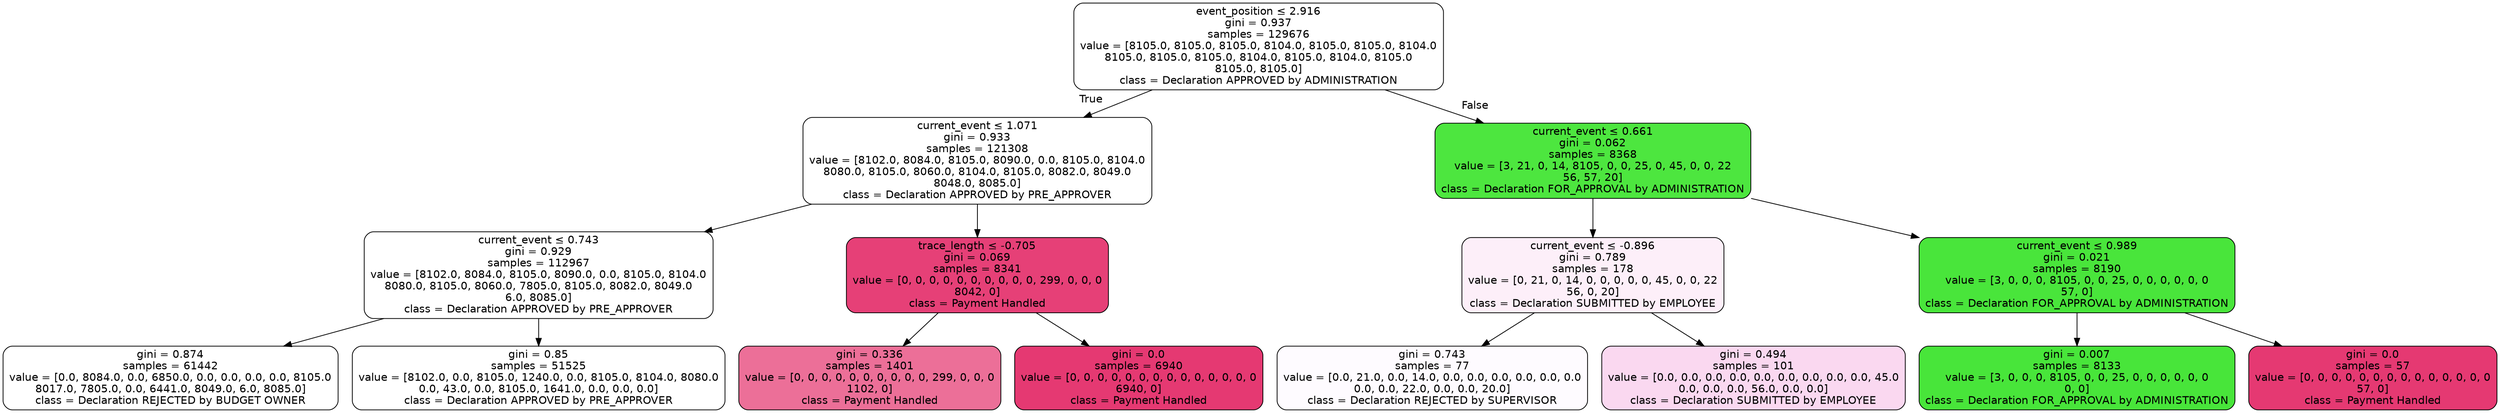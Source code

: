 digraph Tree {
node [shape=box, style="filled, rounded", color="black", fontname="helvetica"] ;
edge [fontname="helvetica"] ;
0 [label=<event_position &le; 2.916<br/>gini = 0.937<br/>samples = 129676<br/>value = [8105.0, 8105.0, 8105.0, 8104.0, 8105.0, 8105.0, 8104.0<br/>8105.0, 8105.0, 8105.0, 8104.0, 8105.0, 8104.0, 8105.0<br/>8105.0, 8105.0]<br/>class = Declaration APPROVED by ADMINISTRATION>, fillcolor="#ffffff"] ;
1 [label=<current_event &le; 1.071<br/>gini = 0.933<br/>samples = 121308<br/>value = [8102.0, 8084.0, 8105.0, 8090.0, 0.0, 8105.0, 8104.0<br/>8080.0, 8105.0, 8060.0, 8104.0, 8105.0, 8082.0, 8049.0<br/>8048.0, 8085.0]<br/>class = Declaration APPROVED by PRE_APPROVER>, fillcolor="#ffffff"] ;
0 -> 1 [labeldistance=2.5, labelangle=45, headlabel="True"] ;
2 [label=<current_event &le; 0.743<br/>gini = 0.929<br/>samples = 112967<br/>value = [8102.0, 8084.0, 8105.0, 8090.0, 0.0, 8105.0, 8104.0<br/>8080.0, 8105.0, 8060.0, 7805.0, 8105.0, 8082.0, 8049.0<br/>6.0, 8085.0]<br/>class = Declaration APPROVED by PRE_APPROVER>, fillcolor="#ffffff"] ;
1 -> 2 ;
3 [label=<gini = 0.874<br/>samples = 61442<br/>value = [0.0, 8084.0, 0.0, 6850.0, 0.0, 0.0, 0.0, 0.0, 8105.0<br/>8017.0, 7805.0, 0.0, 6441.0, 8049.0, 6.0, 8085.0]<br/>class = Declaration REJECTED by BUDGET OWNER>, fillcolor="#ffffff"] ;
2 -> 3 ;
4 [label=<gini = 0.85<br/>samples = 51525<br/>value = [8102.0, 0.0, 8105.0, 1240.0, 0.0, 8105.0, 8104.0, 8080.0<br/>0.0, 43.0, 0.0, 8105.0, 1641.0, 0.0, 0.0, 0.0]<br/>class = Declaration APPROVED by PRE_APPROVER>, fillcolor="#ffffff"] ;
2 -> 4 ;
5 [label=<trace_length &le; -0.705<br/>gini = 0.069<br/>samples = 8341<br/>value = [0, 0, 0, 0, 0, 0, 0, 0, 0, 0, 299, 0, 0, 0<br/>8042, 0]<br/>class = Payment Handled>, fillcolor="#e64077"] ;
1 -> 5 ;
6 [label=<gini = 0.336<br/>samples = 1401<br/>value = [0, 0, 0, 0, 0, 0, 0, 0, 0, 0, 299, 0, 0, 0<br/>1102, 0]<br/>class = Payment Handled>, fillcolor="#ec6f98"] ;
5 -> 6 ;
7 [label=<gini = 0.0<br/>samples = 6940<br/>value = [0, 0, 0, 0, 0, 0, 0, 0, 0, 0, 0, 0, 0, 0<br/>6940, 0]<br/>class = Payment Handled>, fillcolor="#e53972"] ;
5 -> 7 ;
8 [label=<current_event &le; 0.661<br/>gini = 0.062<br/>samples = 8368<br/>value = [3, 21, 0, 14, 8105, 0, 0, 25, 0, 45, 0, 0, 22<br/>56, 57, 20]<br/>class = Declaration FOR_APPROVAL by ADMINISTRATION>, fillcolor="#4de63f"] ;
0 -> 8 [labeldistance=2.5, labelangle=-45, headlabel="False"] ;
9 [label=<current_event &le; -0.896<br/>gini = 0.789<br/>samples = 178<br/>value = [0, 21, 0, 14, 0, 0, 0, 0, 0, 45, 0, 0, 22<br/>56, 0, 20]<br/>class = Declaration SUBMITTED by EMPLOYEE>, fillcolor="#fdeff9"] ;
8 -> 9 ;
10 [label=<gini = 0.743<br/>samples = 77<br/>value = [0.0, 21.0, 0.0, 14.0, 0.0, 0.0, 0.0, 0.0, 0.0, 0.0<br/>0.0, 0.0, 22.0, 0.0, 0.0, 20.0]<br/>class = Declaration REJECTED by SUPERVISOR>, fillcolor="#fefbff"] ;
9 -> 10 ;
11 [label=<gini = 0.494<br/>samples = 101<br/>value = [0.0, 0.0, 0.0, 0.0, 0.0, 0.0, 0.0, 0.0, 0.0, 45.0<br/>0.0, 0.0, 0.0, 56.0, 0.0, 0.0]<br/>class = Declaration SUBMITTED by EMPLOYEE>, fillcolor="#fad8f0"] ;
9 -> 11 ;
12 [label=<current_event &le; 0.989<br/>gini = 0.021<br/>samples = 8190<br/>value = [3, 0, 0, 0, 8105, 0, 0, 25, 0, 0, 0, 0, 0, 0<br/>57, 0]<br/>class = Declaration FOR_APPROVAL by ADMINISTRATION>, fillcolor="#49e53b"] ;
8 -> 12 ;
13 [label=<gini = 0.007<br/>samples = 8133<br/>value = [3, 0, 0, 0, 8105, 0, 0, 25, 0, 0, 0, 0, 0, 0<br/>0, 0]<br/>class = Declaration FOR_APPROVAL by ADMINISTRATION>, fillcolor="#48e53a"] ;
12 -> 13 ;
14 [label=<gini = 0.0<br/>samples = 57<br/>value = [0, 0, 0, 0, 0, 0, 0, 0, 0, 0, 0, 0, 0, 0<br/>57, 0]<br/>class = Payment Handled>, fillcolor="#e53972"] ;
12 -> 14 ;
}